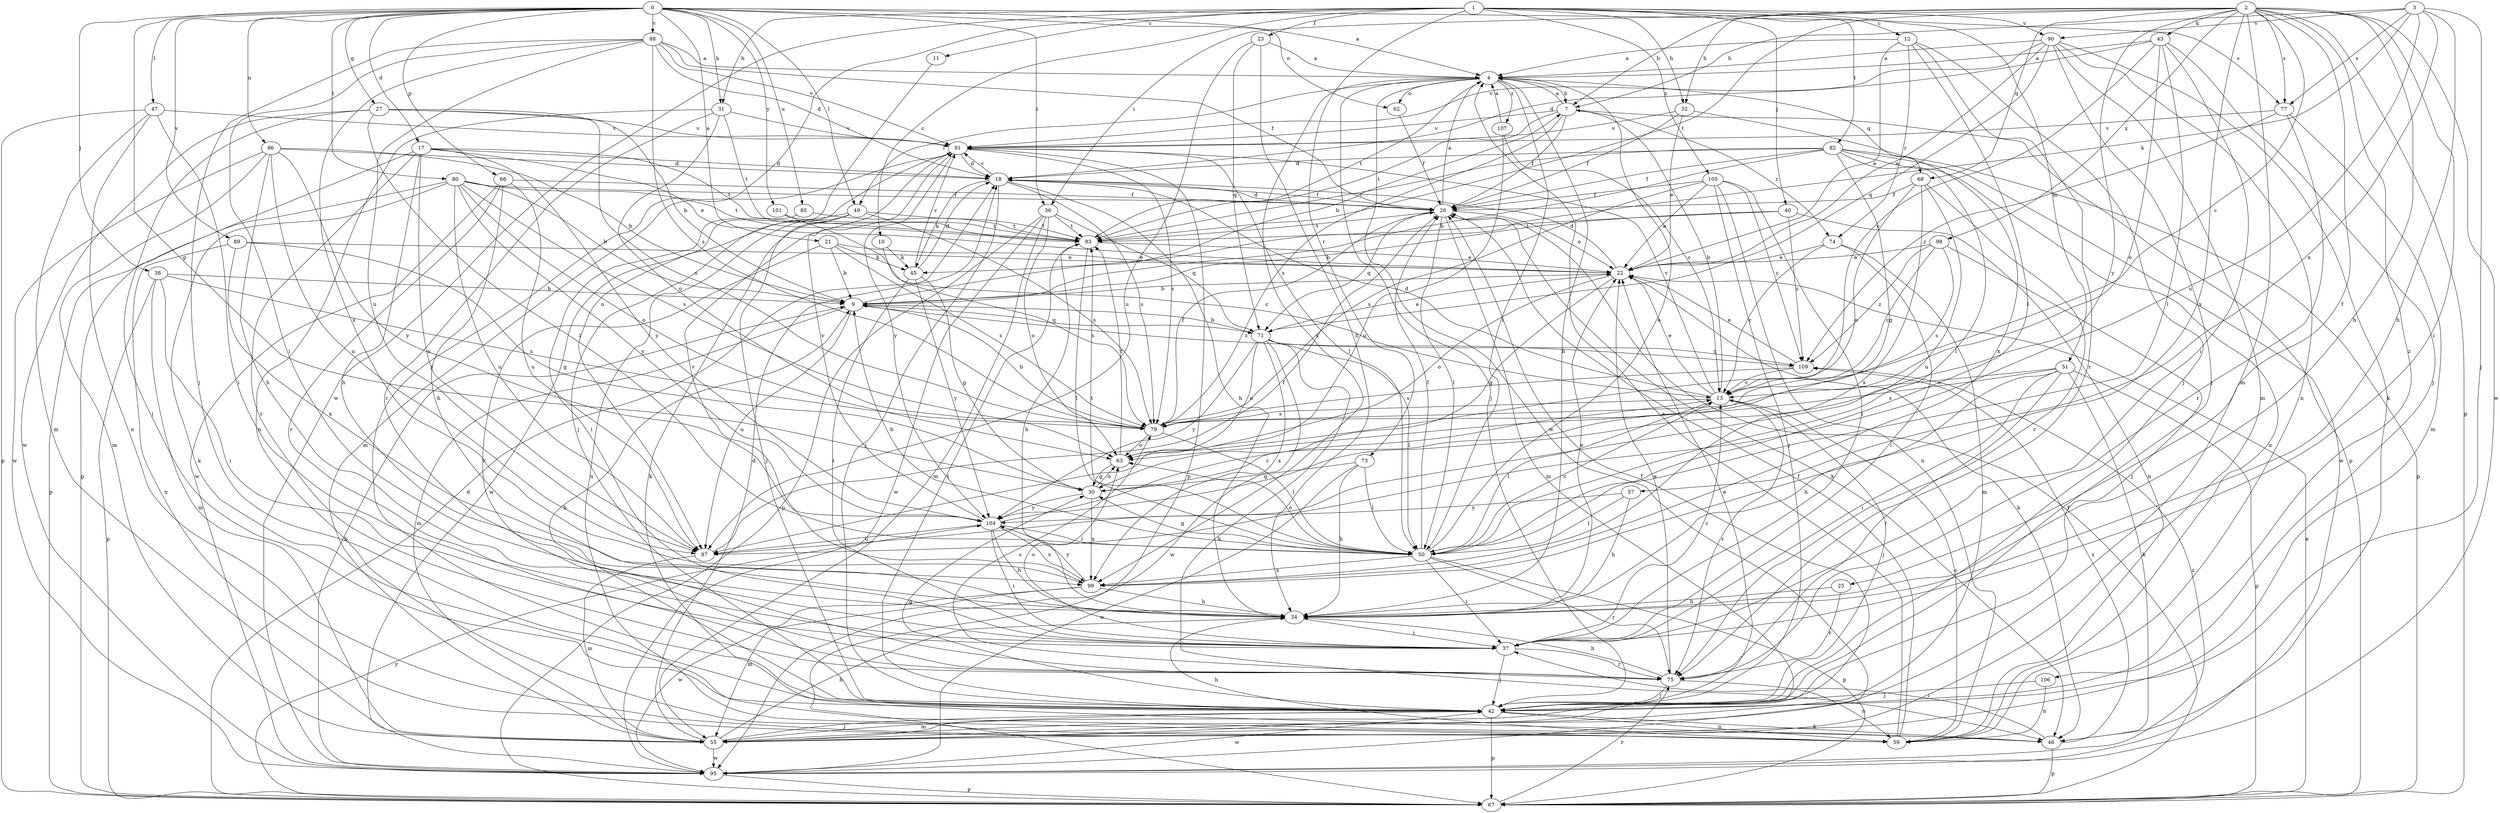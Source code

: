 strict digraph  {
0;
1;
2;
3;
4;
7;
9;
10;
11;
12;
13;
17;
18;
21;
22;
23;
25;
26;
27;
30;
31;
32;
34;
36;
37;
38;
40;
42;
43;
45;
46;
47;
49;
50;
51;
55;
57;
59;
62;
63;
66;
67;
68;
71;
73;
74;
75;
77;
79;
80;
82;
83;
85;
86;
87;
88;
89;
90;
91;
95;
98;
99;
101;
104;
105;
106;
107;
109;
0 -> 4  [label=a];
0 -> 17  [label=d];
0 -> 21  [label=e];
0 -> 27  [label=g];
0 -> 30  [label=g];
0 -> 31  [label=h];
0 -> 36  [label=i];
0 -> 38  [label=j];
0 -> 47  [label=l];
0 -> 49  [label=l];
0 -> 62  [label=o];
0 -> 66  [label=p];
0 -> 77  [label=s];
0 -> 80  [label=t];
0 -> 85  [label=u];
0 -> 86  [label=u];
0 -> 88  [label=v];
0 -> 89  [label=v];
0 -> 101  [label=y];
1 -> 10  [label=c];
1 -> 11  [label=c];
1 -> 12  [label=c];
1 -> 23  [label=f];
1 -> 31  [label=h];
1 -> 32  [label=h];
1 -> 40  [label=j];
1 -> 42  [label=j];
1 -> 51  [label=m];
1 -> 73  [label=r];
1 -> 82  [label=t];
1 -> 90  [label=v];
1 -> 95  [label=w];
1 -> 105  [label=z];
2 -> 7  [label=b];
2 -> 13  [label=c];
2 -> 25  [label=f];
2 -> 32  [label=h];
2 -> 34  [label=h];
2 -> 36  [label=i];
2 -> 37  [label=i];
2 -> 43  [label=k];
2 -> 55  [label=m];
2 -> 67  [label=p];
2 -> 68  [label=q];
2 -> 77  [label=s];
2 -> 83  [label=t];
2 -> 95  [label=w];
2 -> 98  [label=x];
2 -> 99  [label=x];
2 -> 104  [label=y];
2 -> 106  [label=z];
3 -> 7  [label=b];
3 -> 34  [label=h];
3 -> 42  [label=j];
3 -> 45  [label=k];
3 -> 57  [label=n];
3 -> 77  [label=s];
3 -> 87  [label=u];
3 -> 90  [label=v];
4 -> 7  [label=b];
4 -> 34  [label=h];
4 -> 42  [label=j];
4 -> 49  [label=l];
4 -> 50  [label=l];
4 -> 62  [label=o];
4 -> 68  [label=q];
4 -> 83  [label=t];
4 -> 95  [label=w];
4 -> 99  [label=x];
4 -> 107  [label=z];
7 -> 4  [label=a];
7 -> 26  [label=f];
7 -> 67  [label=p];
7 -> 74  [label=r];
7 -> 79  [label=s];
7 -> 83  [label=t];
7 -> 91  [label=v];
9 -> 7  [label=b];
9 -> 55  [label=m];
9 -> 71  [label=q];
9 -> 87  [label=u];
9 -> 109  [label=z];
10 -> 45  [label=k];
10 -> 79  [label=s];
11 -> 87  [label=u];
12 -> 4  [label=a];
12 -> 22  [label=e];
12 -> 42  [label=j];
12 -> 50  [label=l];
12 -> 74  [label=r];
12 -> 75  [label=r];
13 -> 7  [label=b];
13 -> 18  [label=d];
13 -> 22  [label=e];
13 -> 42  [label=j];
13 -> 50  [label=l];
13 -> 75  [label=r];
13 -> 79  [label=s];
13 -> 91  [label=v];
17 -> 18  [label=d];
17 -> 22  [label=e];
17 -> 34  [label=h];
17 -> 67  [label=p];
17 -> 75  [label=r];
17 -> 83  [label=t];
17 -> 87  [label=u];
17 -> 104  [label=y];
18 -> 26  [label=f];
18 -> 34  [label=h];
18 -> 42  [label=j];
18 -> 45  [label=k];
18 -> 79  [label=s];
18 -> 91  [label=v];
21 -> 9  [label=b];
21 -> 22  [label=e];
21 -> 45  [label=k];
21 -> 75  [label=r];
21 -> 79  [label=s];
22 -> 9  [label=b];
22 -> 18  [label=d];
22 -> 30  [label=g];
22 -> 46  [label=k];
22 -> 63  [label=o];
23 -> 4  [label=a];
23 -> 34  [label=h];
23 -> 71  [label=q];
23 -> 87  [label=u];
25 -> 34  [label=h];
25 -> 75  [label=r];
26 -> 4  [label=a];
26 -> 18  [label=d];
26 -> 22  [label=e];
26 -> 46  [label=k];
26 -> 50  [label=l];
26 -> 55  [label=m];
26 -> 71  [label=q];
26 -> 83  [label=t];
27 -> 9  [label=b];
27 -> 42  [label=j];
27 -> 50  [label=l];
27 -> 79  [label=s];
27 -> 91  [label=v];
27 -> 95  [label=w];
30 -> 63  [label=o];
30 -> 99  [label=x];
30 -> 104  [label=y];
31 -> 59  [label=n];
31 -> 63  [label=o];
31 -> 75  [label=r];
31 -> 83  [label=t];
31 -> 91  [label=v];
32 -> 22  [label=e];
32 -> 26  [label=f];
32 -> 91  [label=v];
32 -> 99  [label=x];
34 -> 22  [label=e];
34 -> 37  [label=i];
36 -> 55  [label=m];
36 -> 63  [label=o];
36 -> 67  [label=p];
36 -> 71  [label=q];
36 -> 83  [label=t];
36 -> 95  [label=w];
37 -> 13  [label=c];
37 -> 42  [label=j];
37 -> 63  [label=o];
37 -> 75  [label=r];
38 -> 9  [label=b];
38 -> 37  [label=i];
38 -> 55  [label=m];
38 -> 67  [label=p];
38 -> 79  [label=s];
40 -> 9  [label=b];
40 -> 59  [label=n];
40 -> 83  [label=t];
40 -> 109  [label=z];
42 -> 9  [label=b];
42 -> 22  [label=e];
42 -> 30  [label=g];
42 -> 46  [label=k];
42 -> 55  [label=m];
42 -> 59  [label=n];
42 -> 67  [label=p];
42 -> 83  [label=t];
42 -> 95  [label=w];
43 -> 4  [label=a];
43 -> 13  [label=c];
43 -> 18  [label=d];
43 -> 37  [label=i];
43 -> 42  [label=j];
43 -> 50  [label=l];
43 -> 63  [label=o];
45 -> 18  [label=d];
45 -> 30  [label=g];
45 -> 37  [label=i];
45 -> 91  [label=v];
45 -> 104  [label=y];
46 -> 37  [label=i];
46 -> 67  [label=p];
46 -> 109  [label=z];
47 -> 37  [label=i];
47 -> 55  [label=m];
47 -> 59  [label=n];
47 -> 67  [label=p];
47 -> 91  [label=v];
49 -> 42  [label=j];
49 -> 46  [label=k];
49 -> 59  [label=n];
49 -> 79  [label=s];
49 -> 83  [label=t];
49 -> 95  [label=w];
50 -> 4  [label=a];
50 -> 9  [label=b];
50 -> 13  [label=c];
50 -> 26  [label=f];
50 -> 30  [label=g];
50 -> 37  [label=i];
50 -> 63  [label=o];
50 -> 67  [label=p];
50 -> 75  [label=r];
50 -> 83  [label=t];
50 -> 99  [label=x];
51 -> 13  [label=c];
51 -> 34  [label=h];
51 -> 37  [label=i];
51 -> 46  [label=k];
51 -> 67  [label=p];
51 -> 75  [label=r];
51 -> 79  [label=s];
55 -> 18  [label=d];
55 -> 26  [label=f];
55 -> 34  [label=h];
55 -> 42  [label=j];
55 -> 95  [label=w];
57 -> 34  [label=h];
57 -> 50  [label=l];
57 -> 104  [label=y];
59 -> 4  [label=a];
59 -> 13  [label=c];
59 -> 26  [label=f];
59 -> 34  [label=h];
62 -> 26  [label=f];
63 -> 30  [label=g];
63 -> 83  [label=t];
66 -> 26  [label=f];
66 -> 34  [label=h];
66 -> 75  [label=r];
66 -> 87  [label=u];
66 -> 95  [label=w];
67 -> 18  [label=d];
67 -> 22  [label=e];
67 -> 26  [label=f];
67 -> 75  [label=r];
67 -> 104  [label=y];
68 -> 26  [label=f];
68 -> 63  [label=o];
68 -> 75  [label=r];
68 -> 87  [label=u];
68 -> 99  [label=x];
71 -> 9  [label=b];
71 -> 22  [label=e];
71 -> 46  [label=k];
71 -> 50  [label=l];
71 -> 63  [label=o];
71 -> 95  [label=w];
71 -> 99  [label=x];
71 -> 104  [label=y];
71 -> 109  [label=z];
73 -> 30  [label=g];
73 -> 34  [label=h];
73 -> 50  [label=l];
73 -> 95  [label=w];
74 -> 13  [label=c];
74 -> 22  [label=e];
74 -> 37  [label=i];
74 -> 55  [label=m];
75 -> 22  [label=e];
75 -> 34  [label=h];
75 -> 42  [label=j];
75 -> 59  [label=n];
75 -> 79  [label=s];
77 -> 55  [label=m];
77 -> 75  [label=r];
77 -> 91  [label=v];
77 -> 109  [label=z];
79 -> 9  [label=b];
79 -> 26  [label=f];
79 -> 50  [label=l];
79 -> 63  [label=o];
80 -> 9  [label=b];
80 -> 26  [label=f];
80 -> 46  [label=k];
80 -> 63  [label=o];
80 -> 67  [label=p];
80 -> 79  [label=s];
80 -> 83  [label=t];
80 -> 87  [label=u];
80 -> 104  [label=y];
82 -> 9  [label=b];
82 -> 18  [label=d];
82 -> 26  [label=f];
82 -> 30  [label=g];
82 -> 50  [label=l];
82 -> 59  [label=n];
82 -> 67  [label=p];
82 -> 83  [label=t];
82 -> 95  [label=w];
83 -> 22  [label=e];
83 -> 34  [label=h];
83 -> 50  [label=l];
85 -> 37  [label=i];
85 -> 83  [label=t];
86 -> 9  [label=b];
86 -> 18  [label=d];
86 -> 34  [label=h];
86 -> 55  [label=m];
86 -> 87  [label=u];
86 -> 95  [label=w];
86 -> 104  [label=y];
87 -> 26  [label=f];
87 -> 55  [label=m];
88 -> 4  [label=a];
88 -> 18  [label=d];
88 -> 26  [label=f];
88 -> 37  [label=i];
88 -> 42  [label=j];
88 -> 79  [label=s];
88 -> 87  [label=u];
88 -> 91  [label=v];
88 -> 99  [label=x];
89 -> 22  [label=e];
89 -> 30  [label=g];
89 -> 59  [label=n];
89 -> 99  [label=x];
90 -> 4  [label=a];
90 -> 22  [label=e];
90 -> 42  [label=j];
90 -> 46  [label=k];
90 -> 55  [label=m];
90 -> 59  [label=n];
90 -> 71  [label=q];
90 -> 91  [label=v];
91 -> 18  [label=d];
91 -> 42  [label=j];
91 -> 50  [label=l];
91 -> 55  [label=m];
91 -> 67  [label=p];
91 -> 79  [label=s];
91 -> 104  [label=y];
95 -> 9  [label=b];
95 -> 67  [label=p];
95 -> 109  [label=z];
98 -> 13  [label=c];
98 -> 22  [label=e];
98 -> 42  [label=j];
98 -> 79  [label=s];
98 -> 109  [label=z];
99 -> 34  [label=h];
99 -> 55  [label=m];
99 -> 91  [label=v];
99 -> 95  [label=w];
99 -> 104  [label=y];
101 -> 13  [label=c];
101 -> 83  [label=t];
104 -> 13  [label=c];
104 -> 34  [label=h];
104 -> 37  [label=i];
104 -> 50  [label=l];
104 -> 87  [label=u];
104 -> 91  [label=v];
104 -> 99  [label=x];
105 -> 22  [label=e];
105 -> 26  [label=f];
105 -> 37  [label=i];
105 -> 42  [label=j];
105 -> 59  [label=n];
105 -> 79  [label=s];
105 -> 109  [label=z];
106 -> 42  [label=j];
106 -> 59  [label=n];
107 -> 4  [label=a];
107 -> 13  [label=c];
107 -> 87  [label=u];
109 -> 13  [label=c];
109 -> 22  [label=e];
109 -> 79  [label=s];
}
